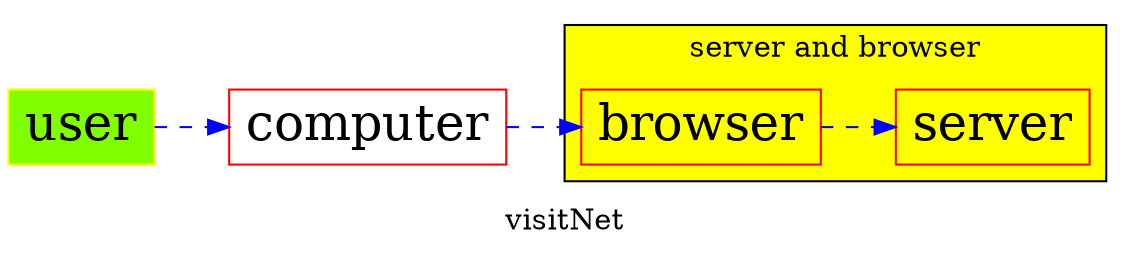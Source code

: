 /* 
    子图块

        dot -Tjpg -o visitNet.jpg visitNet.dot 
*/

digraph {
    label = visitNet                                      /* 图片标签 */
    rankdir = LR                                          /* 节点排列方向 */
    node[color = Red, fontsize = 24, shape = box]         /* 定义节点颜色, 字体大小, 形状 */
    edge[color = Blue, style = "dashed"]                  /* 箭头颜色、风格 */
    user[style = "filled", color = Yellow, fillcolor = "chartreuse"]
    subgraph cluster {                                     /* 子图块 */
        label = "server and browser"
        bgcolor = Yellow
        server[fillcolor = Blue]
        browser -> server;
    }

    user -> computer;
    computer -> browser;
}

